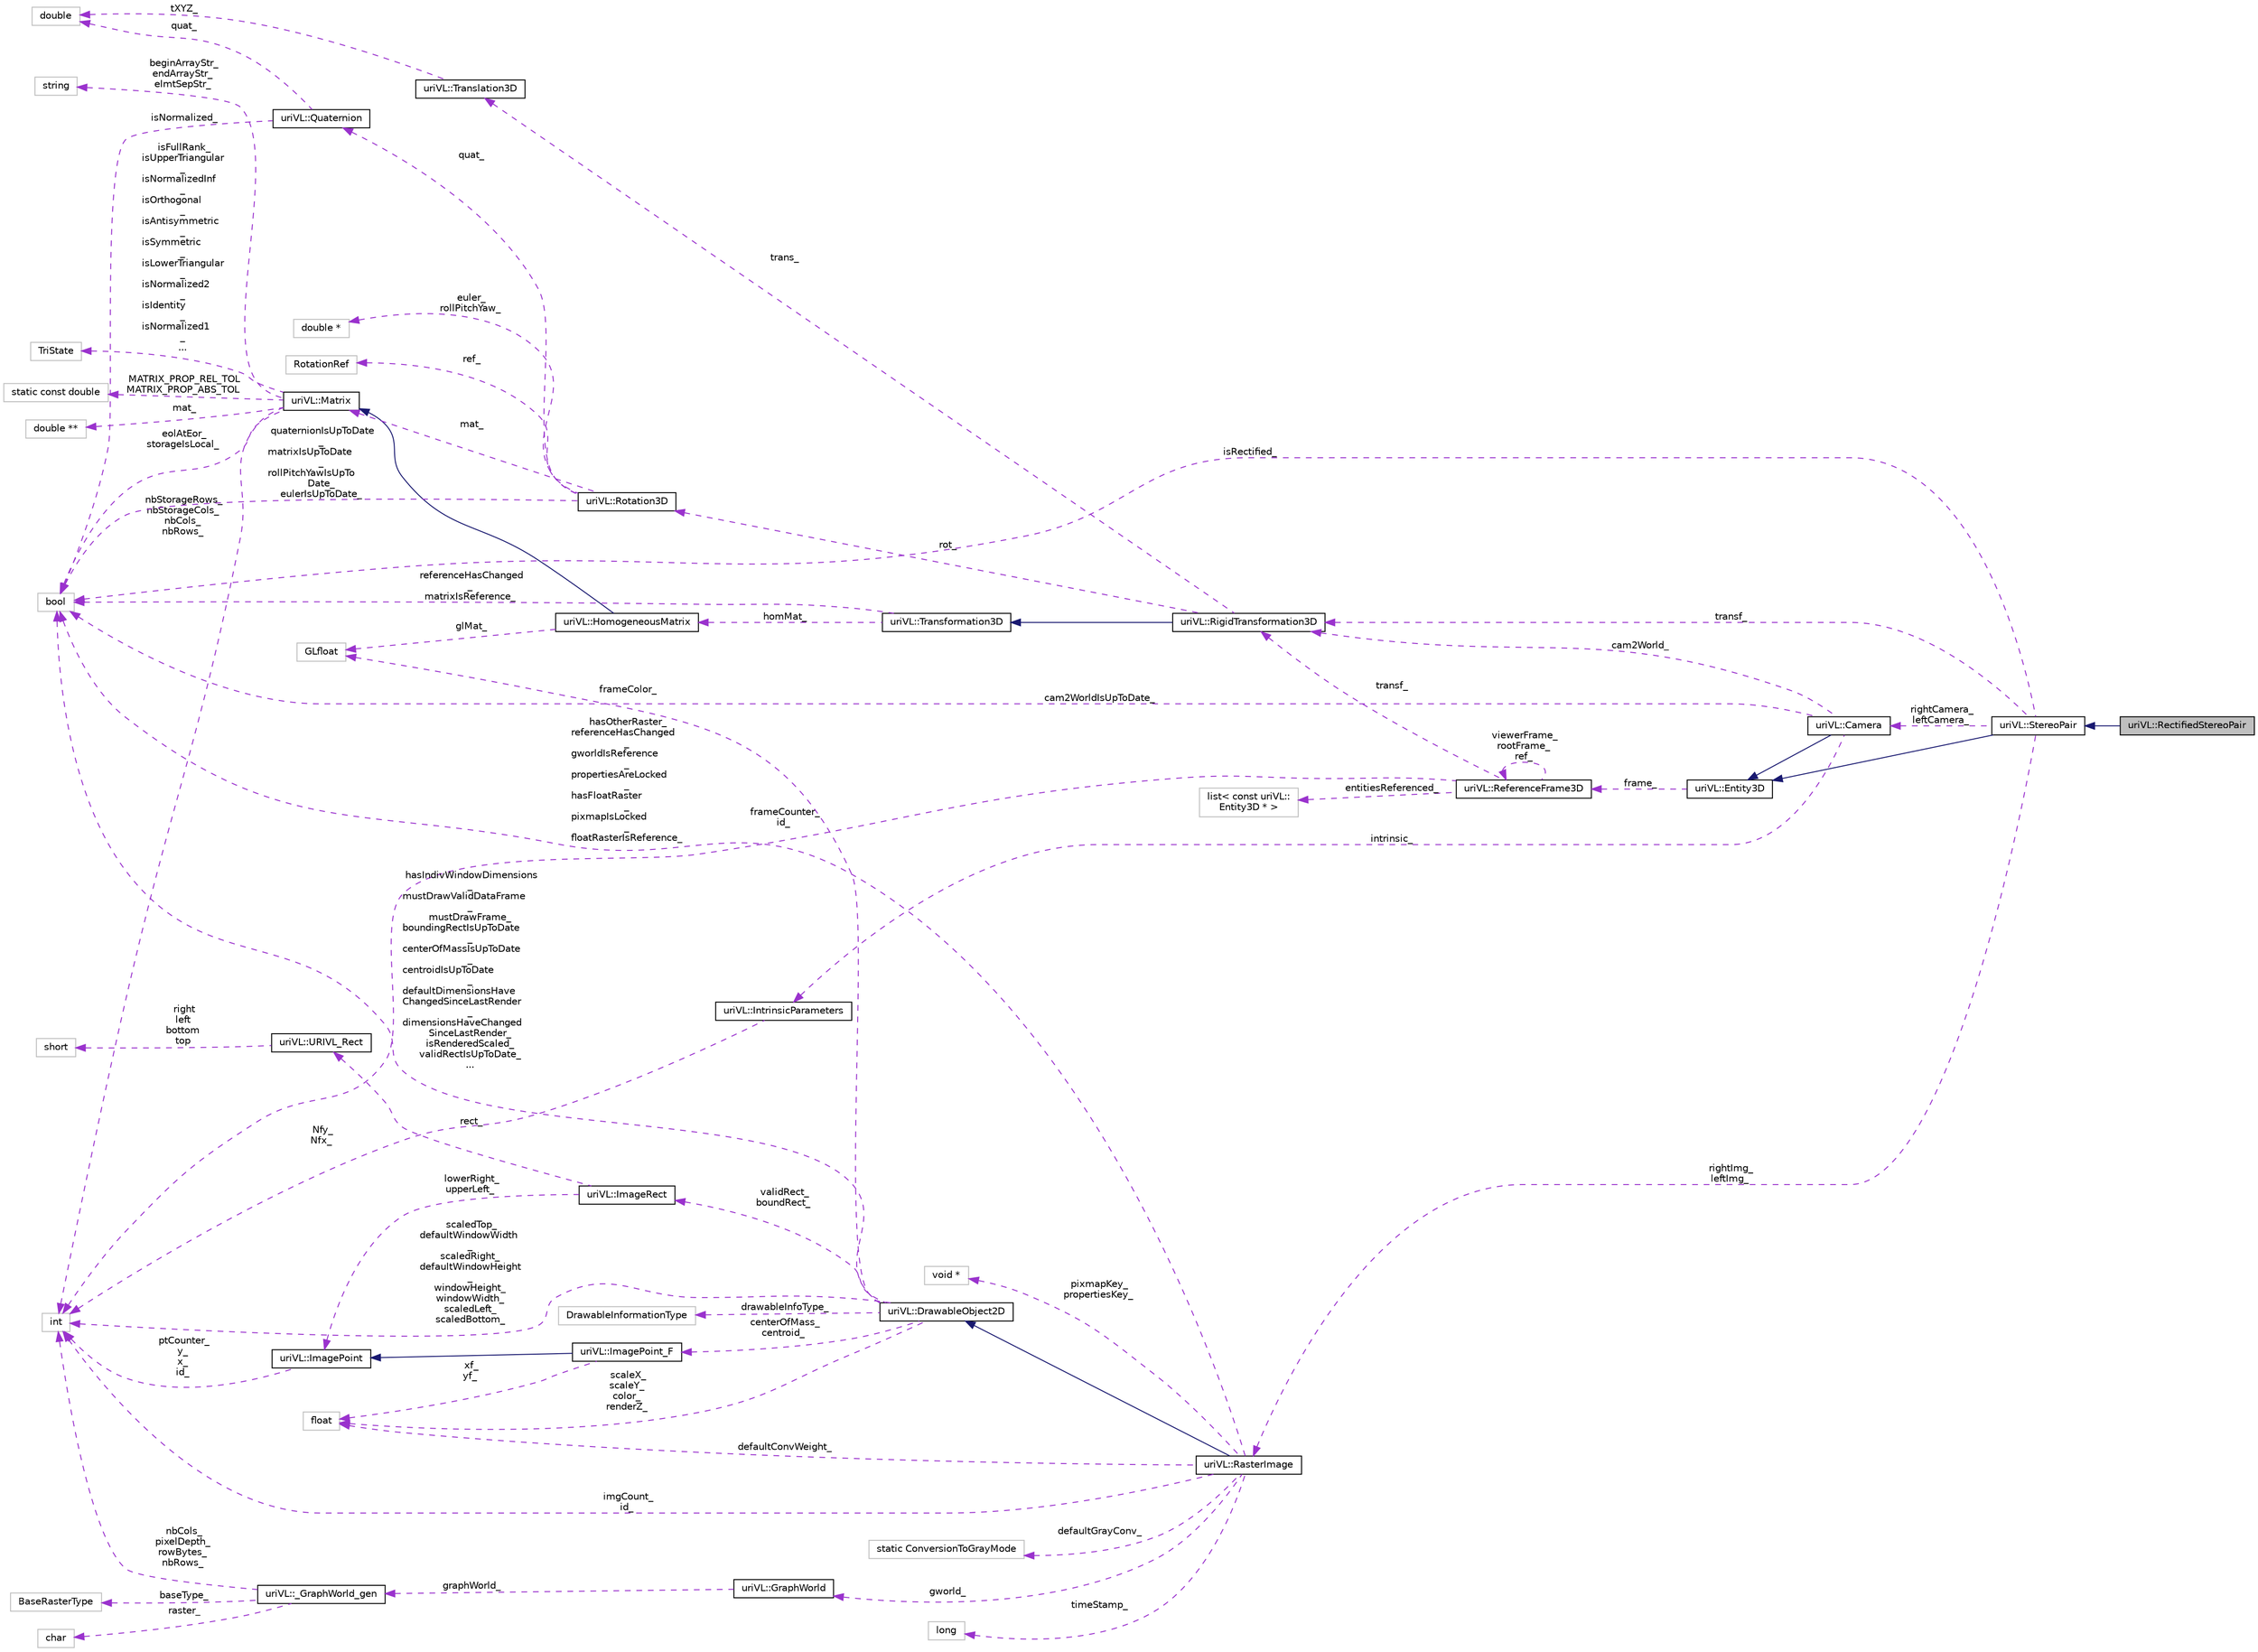 digraph "uriVL::RectifiedStereoPair"
{
  edge [fontname="Helvetica",fontsize="10",labelfontname="Helvetica",labelfontsize="10"];
  node [fontname="Helvetica",fontsize="10",shape=record];
  rankdir="LR";
  Node1 [label="uriVL::RectifiedStereoPair",height=0.2,width=0.4,color="black", fillcolor="grey75", style="filled", fontcolor="black"];
  Node2 -> Node1 [dir="back",color="midnightblue",fontsize="10",style="solid",fontname="Helvetica"];
  Node2 [label="uriVL::StereoPair",height=0.2,width=0.4,color="black", fillcolor="white", style="filled",URL="$classuriVL_1_1StereoPair.html",tooltip="Future versions of this class will/should include information about the cameras corresponding to each..."];
  Node3 -> Node2 [dir="back",color="midnightblue",fontsize="10",style="solid",fontname="Helvetica"];
  Node3 [label="uriVL::Entity3D",height=0.2,width=0.4,color="black", fillcolor="white", style="filled",URL="$classuriVL_1_1Entity3D.html",tooltip="The base virtual Entity3D class. "];
  Node4 -> Node3 [dir="back",color="darkorchid3",fontsize="10",style="dashed",label=" frame_" ,fontname="Helvetica"];
  Node4 [label="uriVL::ReferenceFrame3D",height=0.2,width=0.4,color="black", fillcolor="white", style="filled",URL="$classuriVL_1_1ReferenceFrame3D.html",tooltip="A ReferenceFrame3D is the object relative to which any Entity3D is defined. "];
  Node5 -> Node4 [dir="back",color="darkorchid3",fontsize="10",style="dashed",label=" entitiesReferenced_" ,fontname="Helvetica"];
  Node5 [label="list\< const uriVL::\lEntity3D * \>",height=0.2,width=0.4,color="grey75", fillcolor="white", style="filled"];
  Node6 -> Node4 [dir="back",color="darkorchid3",fontsize="10",style="dashed",label=" frameCounter_\nid_" ,fontname="Helvetica"];
  Node6 [label="int",height=0.2,width=0.4,color="grey75", fillcolor="white", style="filled"];
  Node4 -> Node4 [dir="back",color="darkorchid3",fontsize="10",style="dashed",label=" viewerFrame_\nrootFrame_\nref_" ,fontname="Helvetica"];
  Node7 -> Node4 [dir="back",color="darkorchid3",fontsize="10",style="dashed",label=" transf_" ,fontname="Helvetica"];
  Node7 [label="uriVL::RigidTransformation3D",height=0.2,width=0.4,color="black", fillcolor="white", style="filled",URL="$classuriVL_1_1RigidTransformation3D.html",tooltip="A RigidTransformation is a transformation between reference frames that preserves angles and lengths..."];
  Node8 -> Node7 [dir="back",color="midnightblue",fontsize="10",style="solid",fontname="Helvetica"];
  Node8 [label="uriVL::Transformation3D",height=0.2,width=0.4,color="black", fillcolor="white", style="filled",URL="$classuriVL_1_1Transformation3D.html",tooltip="Virtual base class for all 3D transformation that can be represented by a 4 by 4 homogenous matrix..."];
  Node9 -> Node8 [dir="back",color="darkorchid3",fontsize="10",style="dashed",label=" homMat_" ,fontname="Helvetica"];
  Node9 [label="uriVL::HomogeneousMatrix",height=0.2,width=0.4,color="black", fillcolor="white", style="filled",URL="$classuriVL_1_1HomogeneousMatrix.html",tooltip="Implements 4x4 homogeneous matrices used to represent 3D transformations. "];
  Node10 -> Node9 [dir="back",color="midnightblue",fontsize="10",style="solid",fontname="Helvetica"];
  Node10 [label="uriVL::Matrix",height=0.2,width=0.4,color="black", fillcolor="white", style="filled",URL="$classuriVL_1_1Matrix.html",tooltip="Implements the Matrix class of Linear Algebra matrices. "];
  Node6 -> Node10 [dir="back",color="darkorchid3",fontsize="10",style="dashed",label=" nbStorageRows_\nnbStorageCols_\nnbCols_\nnbRows_" ,fontname="Helvetica"];
  Node11 -> Node10 [dir="back",color="darkorchid3",fontsize="10",style="dashed",label=" beginArrayStr_\nendArrayStr_\nelmtSepStr_" ,fontname="Helvetica"];
  Node11 [label="string",height=0.2,width=0.4,color="grey75", fillcolor="white", style="filled"];
  Node12 -> Node10 [dir="back",color="darkorchid3",fontsize="10",style="dashed",label=" eolAtEor_\nstorageIsLocal_" ,fontname="Helvetica"];
  Node12 [label="bool",height=0.2,width=0.4,color="grey75", fillcolor="white", style="filled"];
  Node13 -> Node10 [dir="back",color="darkorchid3",fontsize="10",style="dashed",label=" isFullRank_\nisUpperTriangular\l_\nisNormalizedInf\l_\nisOrthogonal\l_\nisAntisymmetric\l_\nisSymmetric\l_\nisLowerTriangular\l_\nisNormalized2\l_\nisIdentity\l_\nisNormalized1\l_\n..." ,fontname="Helvetica"];
  Node13 [label="TriState",height=0.2,width=0.4,color="grey75", fillcolor="white", style="filled"];
  Node14 -> Node10 [dir="back",color="darkorchid3",fontsize="10",style="dashed",label=" MATRIX_PROP_REL_TOL\nMATRIX_PROP_ABS_TOL" ,fontname="Helvetica"];
  Node14 [label="static const double",height=0.2,width=0.4,color="grey75", fillcolor="white", style="filled"];
  Node15 -> Node10 [dir="back",color="darkorchid3",fontsize="10",style="dashed",label=" mat_" ,fontname="Helvetica"];
  Node15 [label="double **",height=0.2,width=0.4,color="grey75", fillcolor="white", style="filled"];
  Node16 -> Node9 [dir="back",color="darkorchid3",fontsize="10",style="dashed",label=" glMat_" ,fontname="Helvetica"];
  Node16 [label="GLfloat",height=0.2,width=0.4,color="grey75", fillcolor="white", style="filled"];
  Node12 -> Node8 [dir="back",color="darkorchid3",fontsize="10",style="dashed",label=" referenceHasChanged\l_\nmatrixIsReference_" ,fontname="Helvetica"];
  Node17 -> Node7 [dir="back",color="darkorchid3",fontsize="10",style="dashed",label=" rot_" ,fontname="Helvetica"];
  Node17 [label="uriVL::Rotation3D",height=0.2,width=0.4,color="black", fillcolor="white", style="filled",URL="$classuriVL_1_1Rotation3D.html",tooltip="A Rotation3D is a component of any RigidTransformation3D. "];
  Node10 -> Node17 [dir="back",color="darkorchid3",fontsize="10",style="dashed",label=" mat_" ,fontname="Helvetica"];
  Node18 -> Node17 [dir="back",color="darkorchid3",fontsize="10",style="dashed",label=" euler_\nrollPitchYaw_" ,fontname="Helvetica"];
  Node18 [label="double *",height=0.2,width=0.4,color="grey75", fillcolor="white", style="filled"];
  Node19 -> Node17 [dir="back",color="darkorchid3",fontsize="10",style="dashed",label=" ref_" ,fontname="Helvetica"];
  Node19 [label="RotationRef",height=0.2,width=0.4,color="grey75", fillcolor="white", style="filled"];
  Node20 -> Node17 [dir="back",color="darkorchid3",fontsize="10",style="dashed",label=" quat_" ,fontname="Helvetica"];
  Node20 [label="uriVL::Quaternion",height=0.2,width=0.4,color="black", fillcolor="white", style="filled",URL="$classuriVL_1_1Quaternion.html",tooltip="Quaternion Class. "];
  Node21 -> Node20 [dir="back",color="darkorchid3",fontsize="10",style="dashed",label=" quat_" ,fontname="Helvetica"];
  Node21 [label="double",height=0.2,width=0.4,color="grey75", fillcolor="white", style="filled"];
  Node12 -> Node20 [dir="back",color="darkorchid3",fontsize="10",style="dashed",label=" isNormalized_" ,fontname="Helvetica"];
  Node12 -> Node17 [dir="back",color="darkorchid3",fontsize="10",style="dashed",label=" quaternionIsUpToDate\l_\nmatrixIsUpToDate\l_\nrollPitchYawIsUpTo\lDate_\neulerIsUpToDate_" ,fontname="Helvetica"];
  Node22 -> Node7 [dir="back",color="darkorchid3",fontsize="10",style="dashed",label=" trans_" ,fontname="Helvetica"];
  Node22 [label="uriVL::Translation3D",height=0.2,width=0.4,color="black", fillcolor="white", style="filled",URL="$classuriVL_1_1Translation3D.html",tooltip="A Translation object is always stored as an array of three double numbers for the X..."];
  Node21 -> Node22 [dir="back",color="darkorchid3",fontsize="10",style="dashed",label=" tXYZ_" ,fontname="Helvetica"];
  Node23 -> Node2 [dir="back",color="darkorchid3",fontsize="10",style="dashed",label=" rightCamera_\nleftCamera_" ,fontname="Helvetica"];
  Node23 [label="uriVL::Camera",height=0.2,width=0.4,color="black", fillcolor="white", style="filled",URL="$classuriVL_1_1Camera.html",tooltip="The base virtual Camera class. "];
  Node3 -> Node23 [dir="back",color="midnightblue",fontsize="10",style="solid",fontname="Helvetica"];
  Node24 -> Node23 [dir="back",color="darkorchid3",fontsize="10",style="dashed",label=" intrinsic_" ,fontname="Helvetica"];
  Node24 [label="uriVL::IntrinsicParameters",height=0.2,width=0.4,color="black", fillcolor="white", style="filled",URL="$classuriVL_1_1IntrinsicParameters.html",tooltip="Parent class for all descriptors of a camera&#39;s intrinsic parameters. "];
  Node6 -> Node24 [dir="back",color="darkorchid3",fontsize="10",style="dashed",label=" Nfy_\nNfx_" ,fontname="Helvetica"];
  Node12 -> Node23 [dir="back",color="darkorchid3",fontsize="10",style="dashed",label=" cam2WorldIsUpToDate_" ,fontname="Helvetica"];
  Node7 -> Node23 [dir="back",color="darkorchid3",fontsize="10",style="dashed",label=" cam2World_" ,fontname="Helvetica"];
  Node12 -> Node2 [dir="back",color="darkorchid3",fontsize="10",style="dashed",label=" isRectified_" ,fontname="Helvetica"];
  Node7 -> Node2 [dir="back",color="darkorchid3",fontsize="10",style="dashed",label=" transf_" ,fontname="Helvetica"];
  Node25 -> Node2 [dir="back",color="darkorchid3",fontsize="10",style="dashed",label=" rightImg_\nleftImg_" ,fontname="Helvetica"];
  Node25 [label="uriVL::RasterImage",height=0.2,width=0.4,color="black", fillcolor="white", style="filled",URL="$classuriVL_1_1RasterImage.html",tooltip="Virtual base image class. "];
  Node26 -> Node25 [dir="back",color="midnightblue",fontsize="10",style="solid",fontname="Helvetica"];
  Node26 [label="uriVL::DrawableObject2D",height=0.2,width=0.4,color="black", fillcolor="white", style="filled",URL="$classuriVL_1_1DrawableObject2D.html",tooltip="Virtual base DrawableObject2D class. "];
  Node16 -> Node26 [dir="back",color="darkorchid3",fontsize="10",style="dashed",label=" frameColor_" ,fontname="Helvetica"];
  Node27 -> Node26 [dir="back",color="darkorchid3",fontsize="10",style="dashed",label=" validRect_\nboundRect_" ,fontname="Helvetica"];
  Node27 [label="uriVL::ImageRect",height=0.2,width=0.4,color="black", fillcolor="white", style="filled",URL="$classuriVL_1_1ImageRect.html",tooltip="Implements the ImageRect class. "];
  Node28 -> Node27 [dir="back",color="darkorchid3",fontsize="10",style="dashed",label=" rect_" ,fontname="Helvetica"];
  Node28 [label="uriVL::URIVL_Rect",height=0.2,width=0.4,color="black", fillcolor="white", style="filled",URL="$structuriVL_1_1URIVL__Rect.html",tooltip="For platforms not supported by Quicktime, we need to define Rect. "];
  Node29 -> Node28 [dir="back",color="darkorchid3",fontsize="10",style="dashed",label=" right\nleft\nbottom\ntop" ,fontname="Helvetica"];
  Node29 [label="short",height=0.2,width=0.4,color="grey75", fillcolor="white", style="filled"];
  Node30 -> Node27 [dir="back",color="darkorchid3",fontsize="10",style="dashed",label=" lowerRight_\nupperLeft_" ,fontname="Helvetica"];
  Node30 [label="uriVL::ImagePoint",height=0.2,width=0.4,color="black", fillcolor="white", style="filled",URL="$classuriVL_1_1ImagePoint.html",tooltip="Implements the ImagePoint class. "];
  Node6 -> Node30 [dir="back",color="darkorchid3",fontsize="10",style="dashed",label=" ptCounter_\ny_\nx_\nid_" ,fontname="Helvetica"];
  Node31 -> Node26 [dir="back",color="darkorchid3",fontsize="10",style="dashed",label=" centerOfMass_\ncentroid_" ,fontname="Helvetica"];
  Node31 [label="uriVL::ImagePoint_F",height=0.2,width=0.4,color="black", fillcolor="white", style="filled",URL="$classuriVL_1_1ImagePoint__F.html",tooltip="Implements the ImagePoint_F class. "];
  Node30 -> Node31 [dir="back",color="midnightblue",fontsize="10",style="solid",fontname="Helvetica"];
  Node32 -> Node31 [dir="back",color="darkorchid3",fontsize="10",style="dashed",label=" xf_\nyf_" ,fontname="Helvetica"];
  Node32 [label="float",height=0.2,width=0.4,color="grey75", fillcolor="white", style="filled"];
  Node32 -> Node26 [dir="back",color="darkorchid3",fontsize="10",style="dashed",label=" scaleX_\nscaleY_\ncolor_\nrenderZ_" ,fontname="Helvetica"];
  Node6 -> Node26 [dir="back",color="darkorchid3",fontsize="10",style="dashed",label=" scaledTop_\ndefaultWindowWidth\l_\nscaledRight_\ndefaultWindowHeight\l_\nwindowHeight_\nwindowWidth_\nscaledLeft_\nscaledBottom_" ,fontname="Helvetica"];
  Node12 -> Node26 [dir="back",color="darkorchid3",fontsize="10",style="dashed",label=" hasIndivWindowDimensions\l_\nmustDrawValidDataFrame\l_\nmustDrawFrame_\nboundingRectIsUpToDate\l_\ncenterOfMassIsUpToDate\l_\ncentroidIsUpToDate\l_\ndefaultDimensionsHave\lChangedSinceLastRender\l_\ndimensionsHaveChanged\lSinceLastRender_\nisRenderedScaled_\nvalidRectIsUpToDate_\n..." ,fontname="Helvetica"];
  Node33 -> Node26 [dir="back",color="darkorchid3",fontsize="10",style="dashed",label=" drawableInfoType_" ,fontname="Helvetica"];
  Node33 [label="DrawableInformationType",height=0.2,width=0.4,color="grey75", fillcolor="white", style="filled"];
  Node34 -> Node25 [dir="back",color="darkorchid3",fontsize="10",style="dashed",label=" gworld_" ,fontname="Helvetica"];
  Node34 [label="uriVL::GraphWorld",height=0.2,width=0.4,color="black", fillcolor="white", style="filled",URL="$classuriVL_1_1GraphWorld.html",tooltip="Implements the GraphWorld class. "];
  Node35 -> Node34 [dir="back",color="darkorchid3",fontsize="10",style="dashed",label=" graphWorld_" ,fontname="Helvetica"];
  Node35 [label="uriVL::_GraphWorld_gen",height=0.2,width=0.4,color="black", fillcolor="white", style="filled",URL="$classuriVL_1_1__GraphWorld__gen.html",tooltip="Implements the _GraphWorld_gen class. "];
  Node36 -> Node35 [dir="back",color="darkorchid3",fontsize="10",style="dashed",label=" raster_" ,fontname="Helvetica"];
  Node36 [label="char",height=0.2,width=0.4,color="grey75", fillcolor="white", style="filled"];
  Node37 -> Node35 [dir="back",color="darkorchid3",fontsize="10",style="dashed",label=" baseType_" ,fontname="Helvetica"];
  Node37 [label="BaseRasterType",height=0.2,width=0.4,color="grey75", fillcolor="white", style="filled"];
  Node6 -> Node35 [dir="back",color="darkorchid3",fontsize="10",style="dashed",label=" nbCols_\npixelDepth_\nrowBytes_\nnbRows_" ,fontname="Helvetica"];
  Node32 -> Node25 [dir="back",color="darkorchid3",fontsize="10",style="dashed",label=" defaultConvWeight_" ,fontname="Helvetica"];
  Node6 -> Node25 [dir="back",color="darkorchid3",fontsize="10",style="dashed",label=" imgCount_\nid_" ,fontname="Helvetica"];
  Node12 -> Node25 [dir="back",color="darkorchid3",fontsize="10",style="dashed",label=" hasOtherRaster_\nreferenceHasChanged\l_\ngworldIsReference\l_\npropertiesAreLocked\l_\nhasFloatRaster\l_\npixmapIsLocked\l_\nfloatRasterIsReference_" ,fontname="Helvetica"];
  Node38 -> Node25 [dir="back",color="darkorchid3",fontsize="10",style="dashed",label=" defaultGrayConv_" ,fontname="Helvetica"];
  Node38 [label="static ConversionToGrayMode",height=0.2,width=0.4,color="grey75", fillcolor="white", style="filled"];
  Node39 -> Node25 [dir="back",color="darkorchid3",fontsize="10",style="dashed",label=" timeStamp_" ,fontname="Helvetica"];
  Node39 [label="long",height=0.2,width=0.4,color="grey75", fillcolor="white", style="filled"];
  Node40 -> Node25 [dir="back",color="darkorchid3",fontsize="10",style="dashed",label=" pixmapKey_\npropertiesKey_" ,fontname="Helvetica"];
  Node40 [label="void *",height=0.2,width=0.4,color="grey75", fillcolor="white", style="filled"];
}
